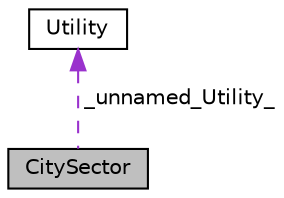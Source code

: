 digraph "CitySector"
{
 // LATEX_PDF_SIZE
  edge [fontname="Helvetica",fontsize="10",labelfontname="Helvetica",labelfontsize="10"];
  node [fontname="Helvetica",fontsize="10",shape=record];
  Node1 [label="CitySector",height=0.2,width=0.4,color="black", fillcolor="grey75", style="filled", fontcolor="black",tooltip=" "];
  Node2 -> Node1 [dir="back",color="darkorchid3",fontsize="10",style="dashed",label=" _unnamed_Utility_" ];
  Node2 [label="Utility",height=0.2,width=0.4,color="black", fillcolor="white", style="filled",URL="$classUtility.html",tooltip=" "];
}
